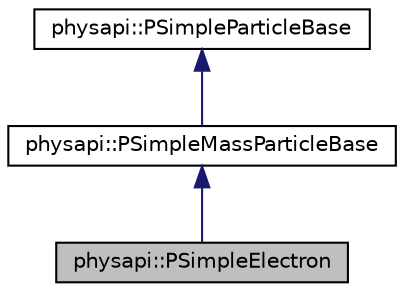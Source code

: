 digraph "physapi::PSimpleElectron"
{
 // LATEX_PDF_SIZE
  edge [fontname="Helvetica",fontsize="10",labelfontname="Helvetica",labelfontsize="10"];
  node [fontname="Helvetica",fontsize="10",shape=record];
  Node1 [label="physapi::PSimpleElectron",height=0.2,width=0.4,color="black", fillcolor="grey75", style="filled", fontcolor="black",tooltip="This class represents a simple electron."];
  Node2 -> Node1 [dir="back",color="midnightblue",fontsize="10",style="solid",fontname="Helvetica"];
  Node2 [label="physapi::PSimpleMassParticleBase",height=0.2,width=0.4,color="black", fillcolor="white", style="filled",URL="$classphysapi_1_1_p_simple_mass_particle_base.html",tooltip="This is the base class for all classical particles that have an inertial mass."];
  Node3 -> Node2 [dir="back",color="midnightblue",fontsize="10",style="solid",fontname="Helvetica"];
  Node3 [label="physapi::PSimpleParticleBase",height=0.2,width=0.4,color="black", fillcolor="white", style="filled",URL="$classphysapi_1_1_p_simple_particle_base.html",tooltip="This is the base class for all classical particles."];
}

